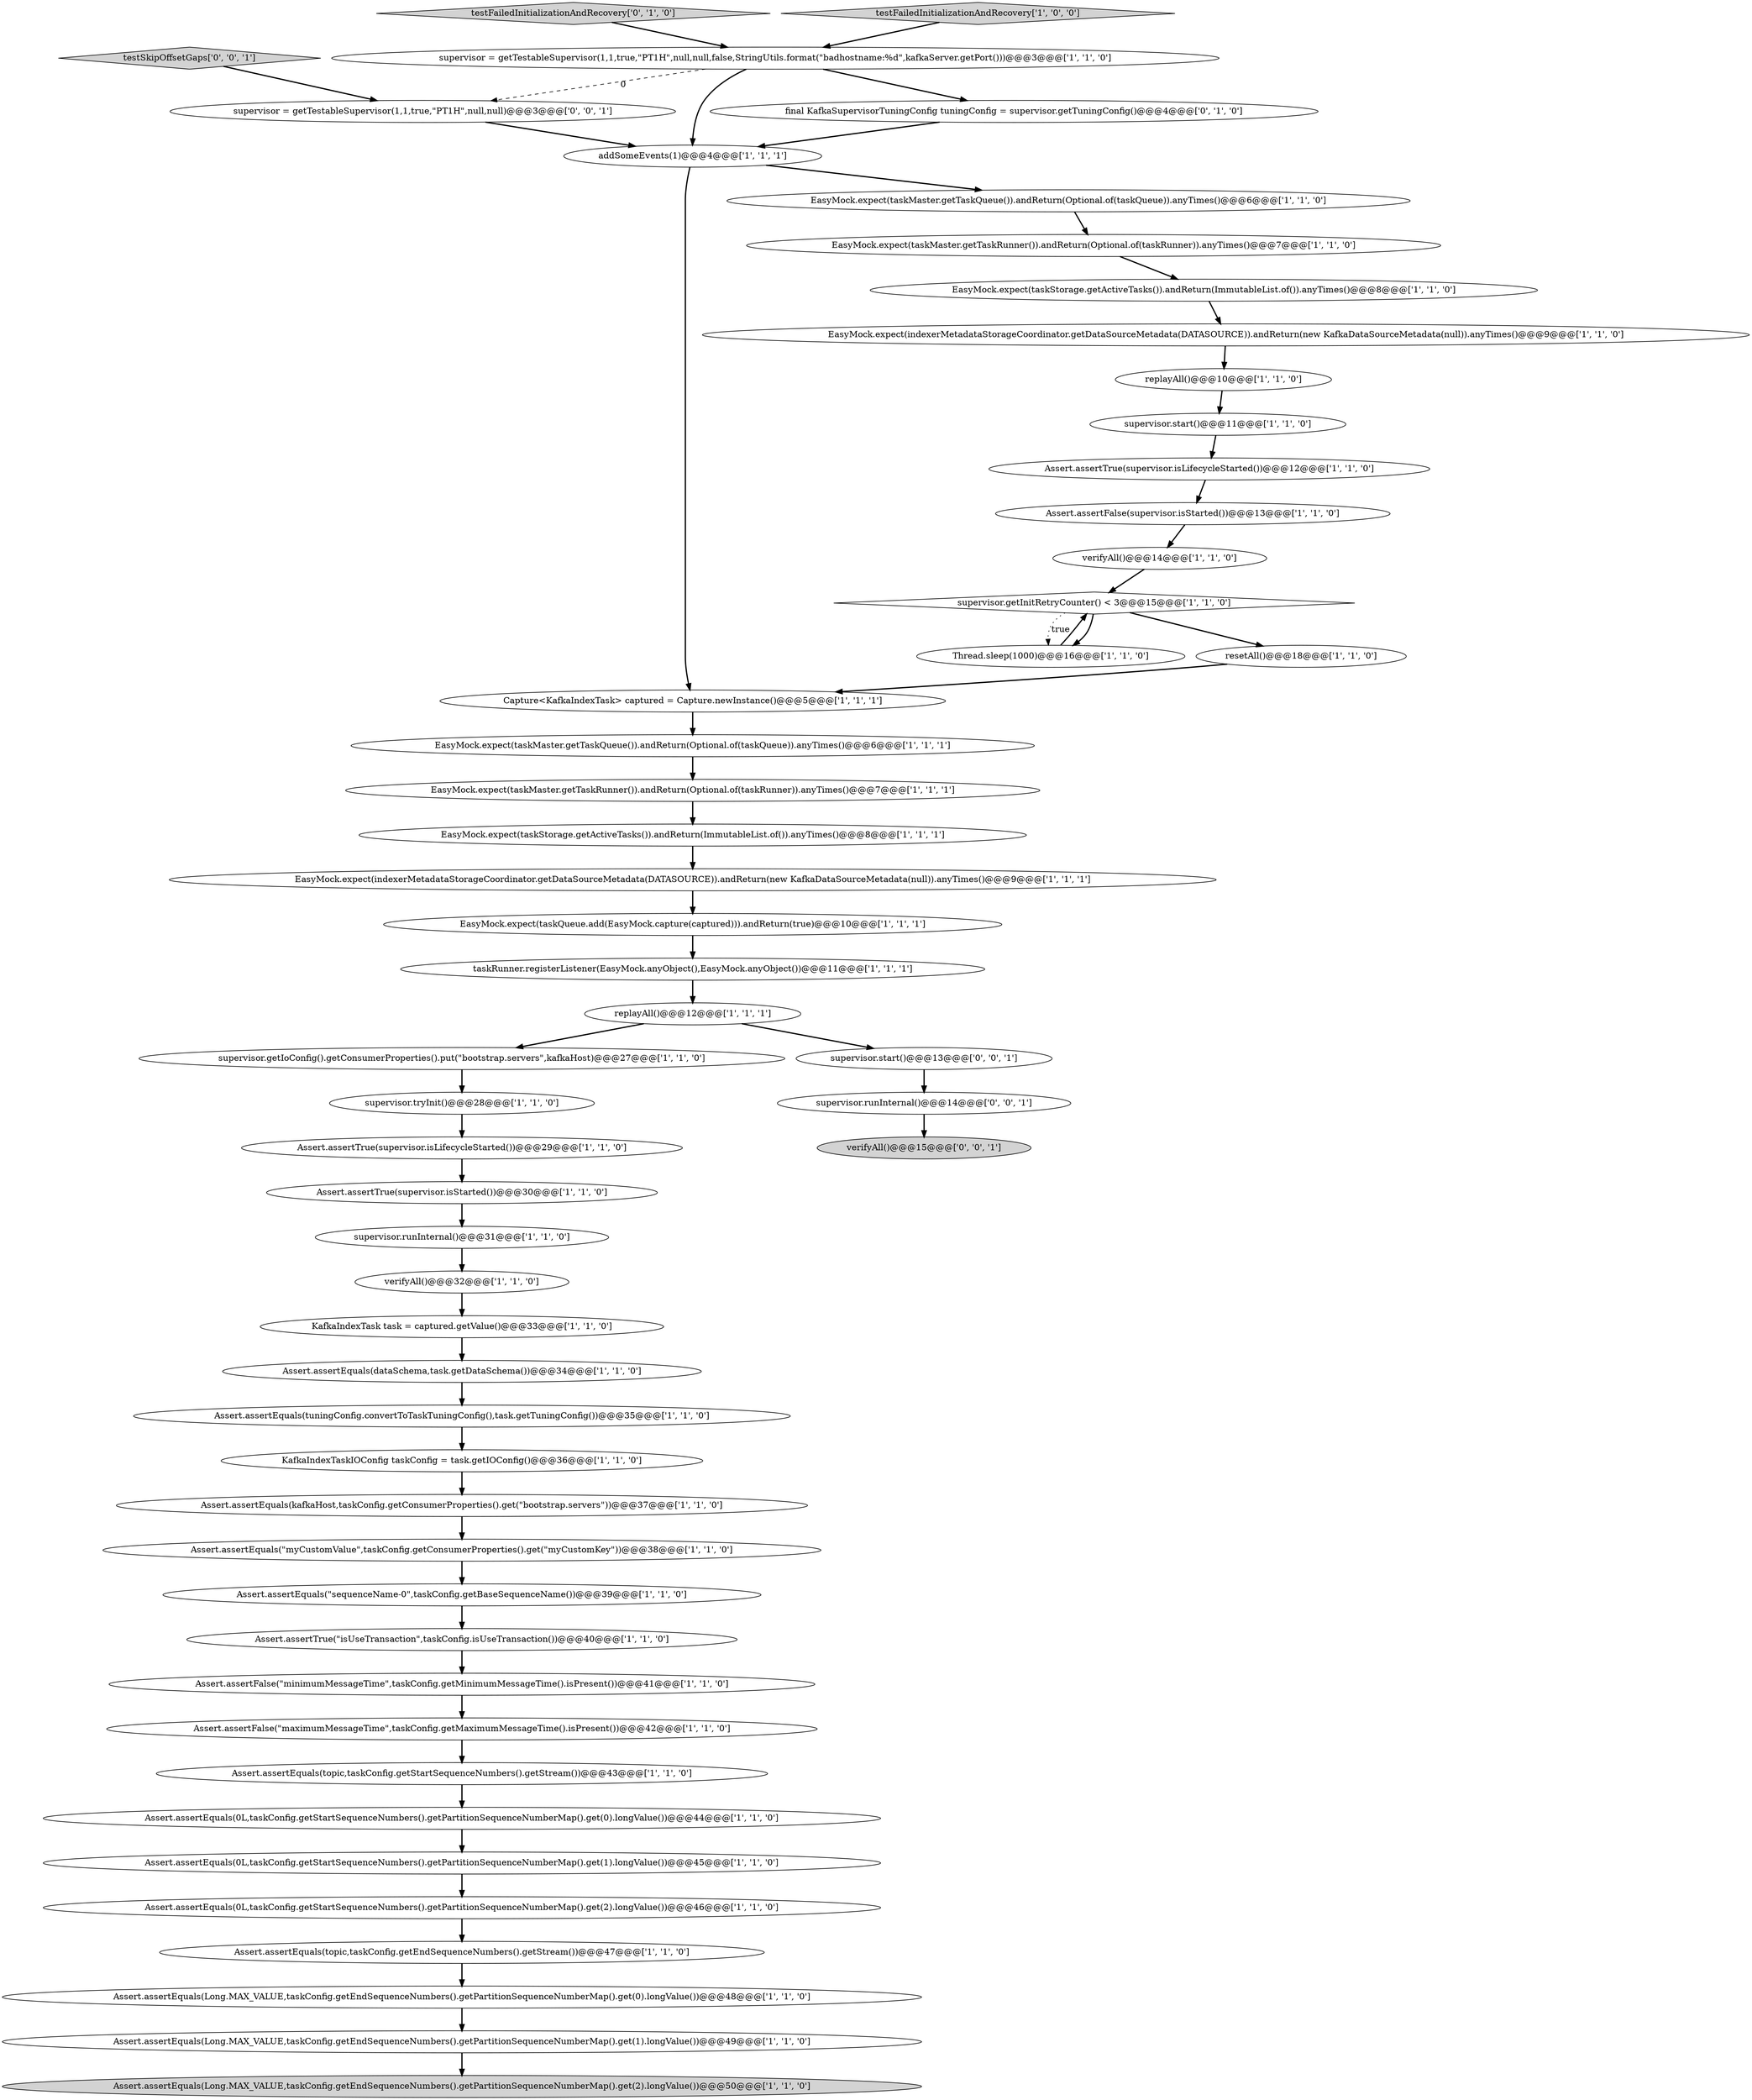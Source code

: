 digraph {
39 [style = filled, label = "Assert.assertTrue(supervisor.isStarted())@@@30@@@['1', '1', '0']", fillcolor = white, shape = ellipse image = "AAA0AAABBB1BBB"];
3 [style = filled, label = "Assert.assertEquals(0L,taskConfig.getStartSequenceNumbers().getPartitionSequenceNumberMap().get(0).longValue())@@@44@@@['1', '1', '0']", fillcolor = white, shape = ellipse image = "AAA0AAABBB1BBB"];
34 [style = filled, label = "EasyMock.expect(taskMaster.getTaskRunner()).andReturn(Optional.of(taskRunner)).anyTimes()@@@7@@@['1', '1', '0']", fillcolor = white, shape = ellipse image = "AAA0AAABBB1BBB"];
48 [style = filled, label = "testFailedInitializationAndRecovery['0', '1', '0']", fillcolor = lightgray, shape = diamond image = "AAA0AAABBB2BBB"];
20 [style = filled, label = "Assert.assertEquals(Long.MAX_VALUE,taskConfig.getEndSequenceNumbers().getPartitionSequenceNumberMap().get(1).longValue())@@@49@@@['1', '1', '0']", fillcolor = white, shape = ellipse image = "AAA0AAABBB1BBB"];
32 [style = filled, label = "Assert.assertEquals(topic,taskConfig.getEndSequenceNumbers().getStream())@@@47@@@['1', '1', '0']", fillcolor = white, shape = ellipse image = "AAA0AAABBB1BBB"];
21 [style = filled, label = "addSomeEvents(1)@@@4@@@['1', '1', '1']", fillcolor = white, shape = ellipse image = "AAA0AAABBB1BBB"];
46 [style = filled, label = "Capture<KafkaIndexTask> captured = Capture.newInstance()@@@5@@@['1', '1', '1']", fillcolor = white, shape = ellipse image = "AAA0AAABBB1BBB"];
8 [style = filled, label = "EasyMock.expect(taskMaster.getTaskRunner()).andReturn(Optional.of(taskRunner)).anyTimes()@@@7@@@['1', '1', '1']", fillcolor = white, shape = ellipse image = "AAA0AAABBB1BBB"];
22 [style = filled, label = "Assert.assertEquals(topic,taskConfig.getStartSequenceNumbers().getStream())@@@43@@@['1', '1', '0']", fillcolor = white, shape = ellipse image = "AAA0AAABBB1BBB"];
18 [style = filled, label = "supervisor.getIoConfig().getConsumerProperties().put(\"bootstrap.servers\",kafkaHost)@@@27@@@['1', '1', '0']", fillcolor = white, shape = ellipse image = "AAA0AAABBB1BBB"];
35 [style = filled, label = "Assert.assertFalse(supervisor.isStarted())@@@13@@@['1', '1', '0']", fillcolor = white, shape = ellipse image = "AAA0AAABBB1BBB"];
5 [style = filled, label = "EasyMock.expect(taskStorage.getActiveTasks()).andReturn(ImmutableList.of()).anyTimes()@@@8@@@['1', '1', '0']", fillcolor = white, shape = ellipse image = "AAA0AAABBB1BBB"];
10 [style = filled, label = "KafkaIndexTask task = captured.getValue()@@@33@@@['1', '1', '0']", fillcolor = white, shape = ellipse image = "AAA0AAABBB1BBB"];
51 [style = filled, label = "testSkipOffsetGaps['0', '0', '1']", fillcolor = lightgray, shape = diamond image = "AAA0AAABBB3BBB"];
15 [style = filled, label = "supervisor = getTestableSupervisor(1,1,true,\"PT1H\",null,null,false,StringUtils.format(\"badhostname:%d\",kafkaServer.getPort()))@@@3@@@['1', '1', '0']", fillcolor = white, shape = ellipse image = "AAA0AAABBB1BBB"];
19 [style = filled, label = "EasyMock.expect(indexerMetadataStorageCoordinator.getDataSourceMetadata(DATASOURCE)).andReturn(new KafkaDataSourceMetadata(null)).anyTimes()@@@9@@@['1', '1', '0']", fillcolor = white, shape = ellipse image = "AAA0AAABBB1BBB"];
53 [style = filled, label = "supervisor.start()@@@13@@@['0', '0', '1']", fillcolor = white, shape = ellipse image = "AAA0AAABBB3BBB"];
4 [style = filled, label = "supervisor.tryInit()@@@28@@@['1', '1', '0']", fillcolor = white, shape = ellipse image = "AAA0AAABBB1BBB"];
47 [style = filled, label = "final KafkaSupervisorTuningConfig tuningConfig = supervisor.getTuningConfig()@@@4@@@['0', '1', '0']", fillcolor = white, shape = ellipse image = "AAA1AAABBB2BBB"];
12 [style = filled, label = "Assert.assertEquals(Long.MAX_VALUE,taskConfig.getEndSequenceNumbers().getPartitionSequenceNumberMap().get(2).longValue())@@@50@@@['1', '1', '0']", fillcolor = lightgray, shape = ellipse image = "AAA0AAABBB1BBB"];
44 [style = filled, label = "Assert.assertEquals(Long.MAX_VALUE,taskConfig.getEndSequenceNumbers().getPartitionSequenceNumberMap().get(0).longValue())@@@48@@@['1', '1', '0']", fillcolor = white, shape = ellipse image = "AAA0AAABBB1BBB"];
40 [style = filled, label = "verifyAll()@@@14@@@['1', '1', '0']", fillcolor = white, shape = ellipse image = "AAA0AAABBB1BBB"];
28 [style = filled, label = "EasyMock.expect(indexerMetadataStorageCoordinator.getDataSourceMetadata(DATASOURCE)).andReturn(new KafkaDataSourceMetadata(null)).anyTimes()@@@9@@@['1', '1', '1']", fillcolor = white, shape = ellipse image = "AAA0AAABBB1BBB"];
2 [style = filled, label = "Thread.sleep(1000)@@@16@@@['1', '1', '0']", fillcolor = white, shape = ellipse image = "AAA0AAABBB1BBB"];
0 [style = filled, label = "EasyMock.expect(taskMaster.getTaskQueue()).andReturn(Optional.of(taskQueue)).anyTimes()@@@6@@@['1', '1', '0']", fillcolor = white, shape = ellipse image = "AAA0AAABBB1BBB"];
29 [style = filled, label = "Assert.assertTrue(\"isUseTransaction\",taskConfig.isUseTransaction())@@@40@@@['1', '1', '0']", fillcolor = white, shape = ellipse image = "AAA0AAABBB1BBB"];
37 [style = filled, label = "replayAll()@@@10@@@['1', '1', '0']", fillcolor = white, shape = ellipse image = "AAA0AAABBB1BBB"];
9 [style = filled, label = "EasyMock.expect(taskQueue.add(EasyMock.capture(captured))).andReturn(true)@@@10@@@['1', '1', '1']", fillcolor = white, shape = ellipse image = "AAA0AAABBB1BBB"];
30 [style = filled, label = "Assert.assertEquals(kafkaHost,taskConfig.getConsumerProperties().get(\"bootstrap.servers\"))@@@37@@@['1', '1', '0']", fillcolor = white, shape = ellipse image = "AAA0AAABBB1BBB"];
41 [style = filled, label = "Assert.assertFalse(\"maximumMessageTime\",taskConfig.getMaximumMessageTime().isPresent())@@@42@@@['1', '1', '0']", fillcolor = white, shape = ellipse image = "AAA0AAABBB1BBB"];
25 [style = filled, label = "testFailedInitializationAndRecovery['1', '0', '0']", fillcolor = lightgray, shape = diamond image = "AAA0AAABBB1BBB"];
1 [style = filled, label = "Assert.assertTrue(supervisor.isLifecycleStarted())@@@29@@@['1', '1', '0']", fillcolor = white, shape = ellipse image = "AAA0AAABBB1BBB"];
11 [style = filled, label = "supervisor.start()@@@11@@@['1', '1', '0']", fillcolor = white, shape = ellipse image = "AAA0AAABBB1BBB"];
52 [style = filled, label = "verifyAll()@@@15@@@['0', '0', '1']", fillcolor = lightgray, shape = ellipse image = "AAA0AAABBB3BBB"];
42 [style = filled, label = "Assert.assertEquals(dataSchema,task.getDataSchema())@@@34@@@['1', '1', '0']", fillcolor = white, shape = ellipse image = "AAA0AAABBB1BBB"];
17 [style = filled, label = "replayAll()@@@12@@@['1', '1', '1']", fillcolor = white, shape = ellipse image = "AAA0AAABBB1BBB"];
50 [style = filled, label = "supervisor.runInternal()@@@14@@@['0', '0', '1']", fillcolor = white, shape = ellipse image = "AAA0AAABBB3BBB"];
7 [style = filled, label = "Assert.assertEquals(0L,taskConfig.getStartSequenceNumbers().getPartitionSequenceNumberMap().get(1).longValue())@@@45@@@['1', '1', '0']", fillcolor = white, shape = ellipse image = "AAA0AAABBB1BBB"];
14 [style = filled, label = "Assert.assertEquals(\"sequenceName-0\",taskConfig.getBaseSequenceName())@@@39@@@['1', '1', '0']", fillcolor = white, shape = ellipse image = "AAA0AAABBB1BBB"];
38 [style = filled, label = "Assert.assertEquals(0L,taskConfig.getStartSequenceNumbers().getPartitionSequenceNumberMap().get(2).longValue())@@@46@@@['1', '1', '0']", fillcolor = white, shape = ellipse image = "AAA0AAABBB1BBB"];
6 [style = filled, label = "Assert.assertTrue(supervisor.isLifecycleStarted())@@@12@@@['1', '1', '0']", fillcolor = white, shape = ellipse image = "AAA0AAABBB1BBB"];
24 [style = filled, label = "verifyAll()@@@32@@@['1', '1', '0']", fillcolor = white, shape = ellipse image = "AAA0AAABBB1BBB"];
33 [style = filled, label = "Assert.assertEquals(tuningConfig.convertToTaskTuningConfig(),task.getTuningConfig())@@@35@@@['1', '1', '0']", fillcolor = white, shape = ellipse image = "AAA0AAABBB1BBB"];
49 [style = filled, label = "supervisor = getTestableSupervisor(1,1,true,\"PT1H\",null,null)@@@3@@@['0', '0', '1']", fillcolor = white, shape = ellipse image = "AAA0AAABBB3BBB"];
16 [style = filled, label = "EasyMock.expect(taskStorage.getActiveTasks()).andReturn(ImmutableList.of()).anyTimes()@@@8@@@['1', '1', '1']", fillcolor = white, shape = ellipse image = "AAA0AAABBB1BBB"];
31 [style = filled, label = "Assert.assertEquals(\"myCustomValue\",taskConfig.getConsumerProperties().get(\"myCustomKey\"))@@@38@@@['1', '1', '0']", fillcolor = white, shape = ellipse image = "AAA0AAABBB1BBB"];
13 [style = filled, label = "EasyMock.expect(taskMaster.getTaskQueue()).andReturn(Optional.of(taskQueue)).anyTimes()@@@6@@@['1', '1', '1']", fillcolor = white, shape = ellipse image = "AAA0AAABBB1BBB"];
45 [style = filled, label = "supervisor.getInitRetryCounter() < 3@@@15@@@['1', '1', '0']", fillcolor = white, shape = diamond image = "AAA0AAABBB1BBB"];
26 [style = filled, label = "taskRunner.registerListener(EasyMock.anyObject(),EasyMock.anyObject())@@@11@@@['1', '1', '1']", fillcolor = white, shape = ellipse image = "AAA0AAABBB1BBB"];
27 [style = filled, label = "resetAll()@@@18@@@['1', '1', '0']", fillcolor = white, shape = ellipse image = "AAA0AAABBB1BBB"];
36 [style = filled, label = "supervisor.runInternal()@@@31@@@['1', '1', '0']", fillcolor = white, shape = ellipse image = "AAA0AAABBB1BBB"];
43 [style = filled, label = "Assert.assertFalse(\"minimumMessageTime\",taskConfig.getMinimumMessageTime().isPresent())@@@41@@@['1', '1', '0']", fillcolor = white, shape = ellipse image = "AAA0AAABBB1BBB"];
23 [style = filled, label = "KafkaIndexTaskIOConfig taskConfig = task.getIOConfig()@@@36@@@['1', '1', '0']", fillcolor = white, shape = ellipse image = "AAA0AAABBB1BBB"];
8->16 [style = bold, label=""];
23->30 [style = bold, label=""];
35->40 [style = bold, label=""];
5->19 [style = bold, label=""];
46->13 [style = bold, label=""];
38->32 [style = bold, label=""];
7->38 [style = bold, label=""];
26->17 [style = bold, label=""];
48->15 [style = bold, label=""];
19->37 [style = bold, label=""];
34->5 [style = bold, label=""];
27->46 [style = bold, label=""];
40->45 [style = bold, label=""];
22->3 [style = bold, label=""];
10->42 [style = bold, label=""];
47->21 [style = bold, label=""];
15->21 [style = bold, label=""];
15->47 [style = bold, label=""];
11->6 [style = bold, label=""];
24->10 [style = bold, label=""];
3->7 [style = bold, label=""];
44->20 [style = bold, label=""];
21->46 [style = bold, label=""];
4->1 [style = bold, label=""];
30->31 [style = bold, label=""];
15->49 [style = dashed, label="0"];
43->41 [style = bold, label=""];
39->36 [style = bold, label=""];
45->2 [style = bold, label=""];
1->39 [style = bold, label=""];
14->29 [style = bold, label=""];
45->2 [style = dotted, label="true"];
29->43 [style = bold, label=""];
2->45 [style = bold, label=""];
45->27 [style = bold, label=""];
33->23 [style = bold, label=""];
42->33 [style = bold, label=""];
17->53 [style = bold, label=""];
41->22 [style = bold, label=""];
37->11 [style = bold, label=""];
16->28 [style = bold, label=""];
36->24 [style = bold, label=""];
32->44 [style = bold, label=""];
9->26 [style = bold, label=""];
50->52 [style = bold, label=""];
51->49 [style = bold, label=""];
13->8 [style = bold, label=""];
6->35 [style = bold, label=""];
0->34 [style = bold, label=""];
21->0 [style = bold, label=""];
53->50 [style = bold, label=""];
31->14 [style = bold, label=""];
20->12 [style = bold, label=""];
25->15 [style = bold, label=""];
18->4 [style = bold, label=""];
28->9 [style = bold, label=""];
49->21 [style = bold, label=""];
17->18 [style = bold, label=""];
}
